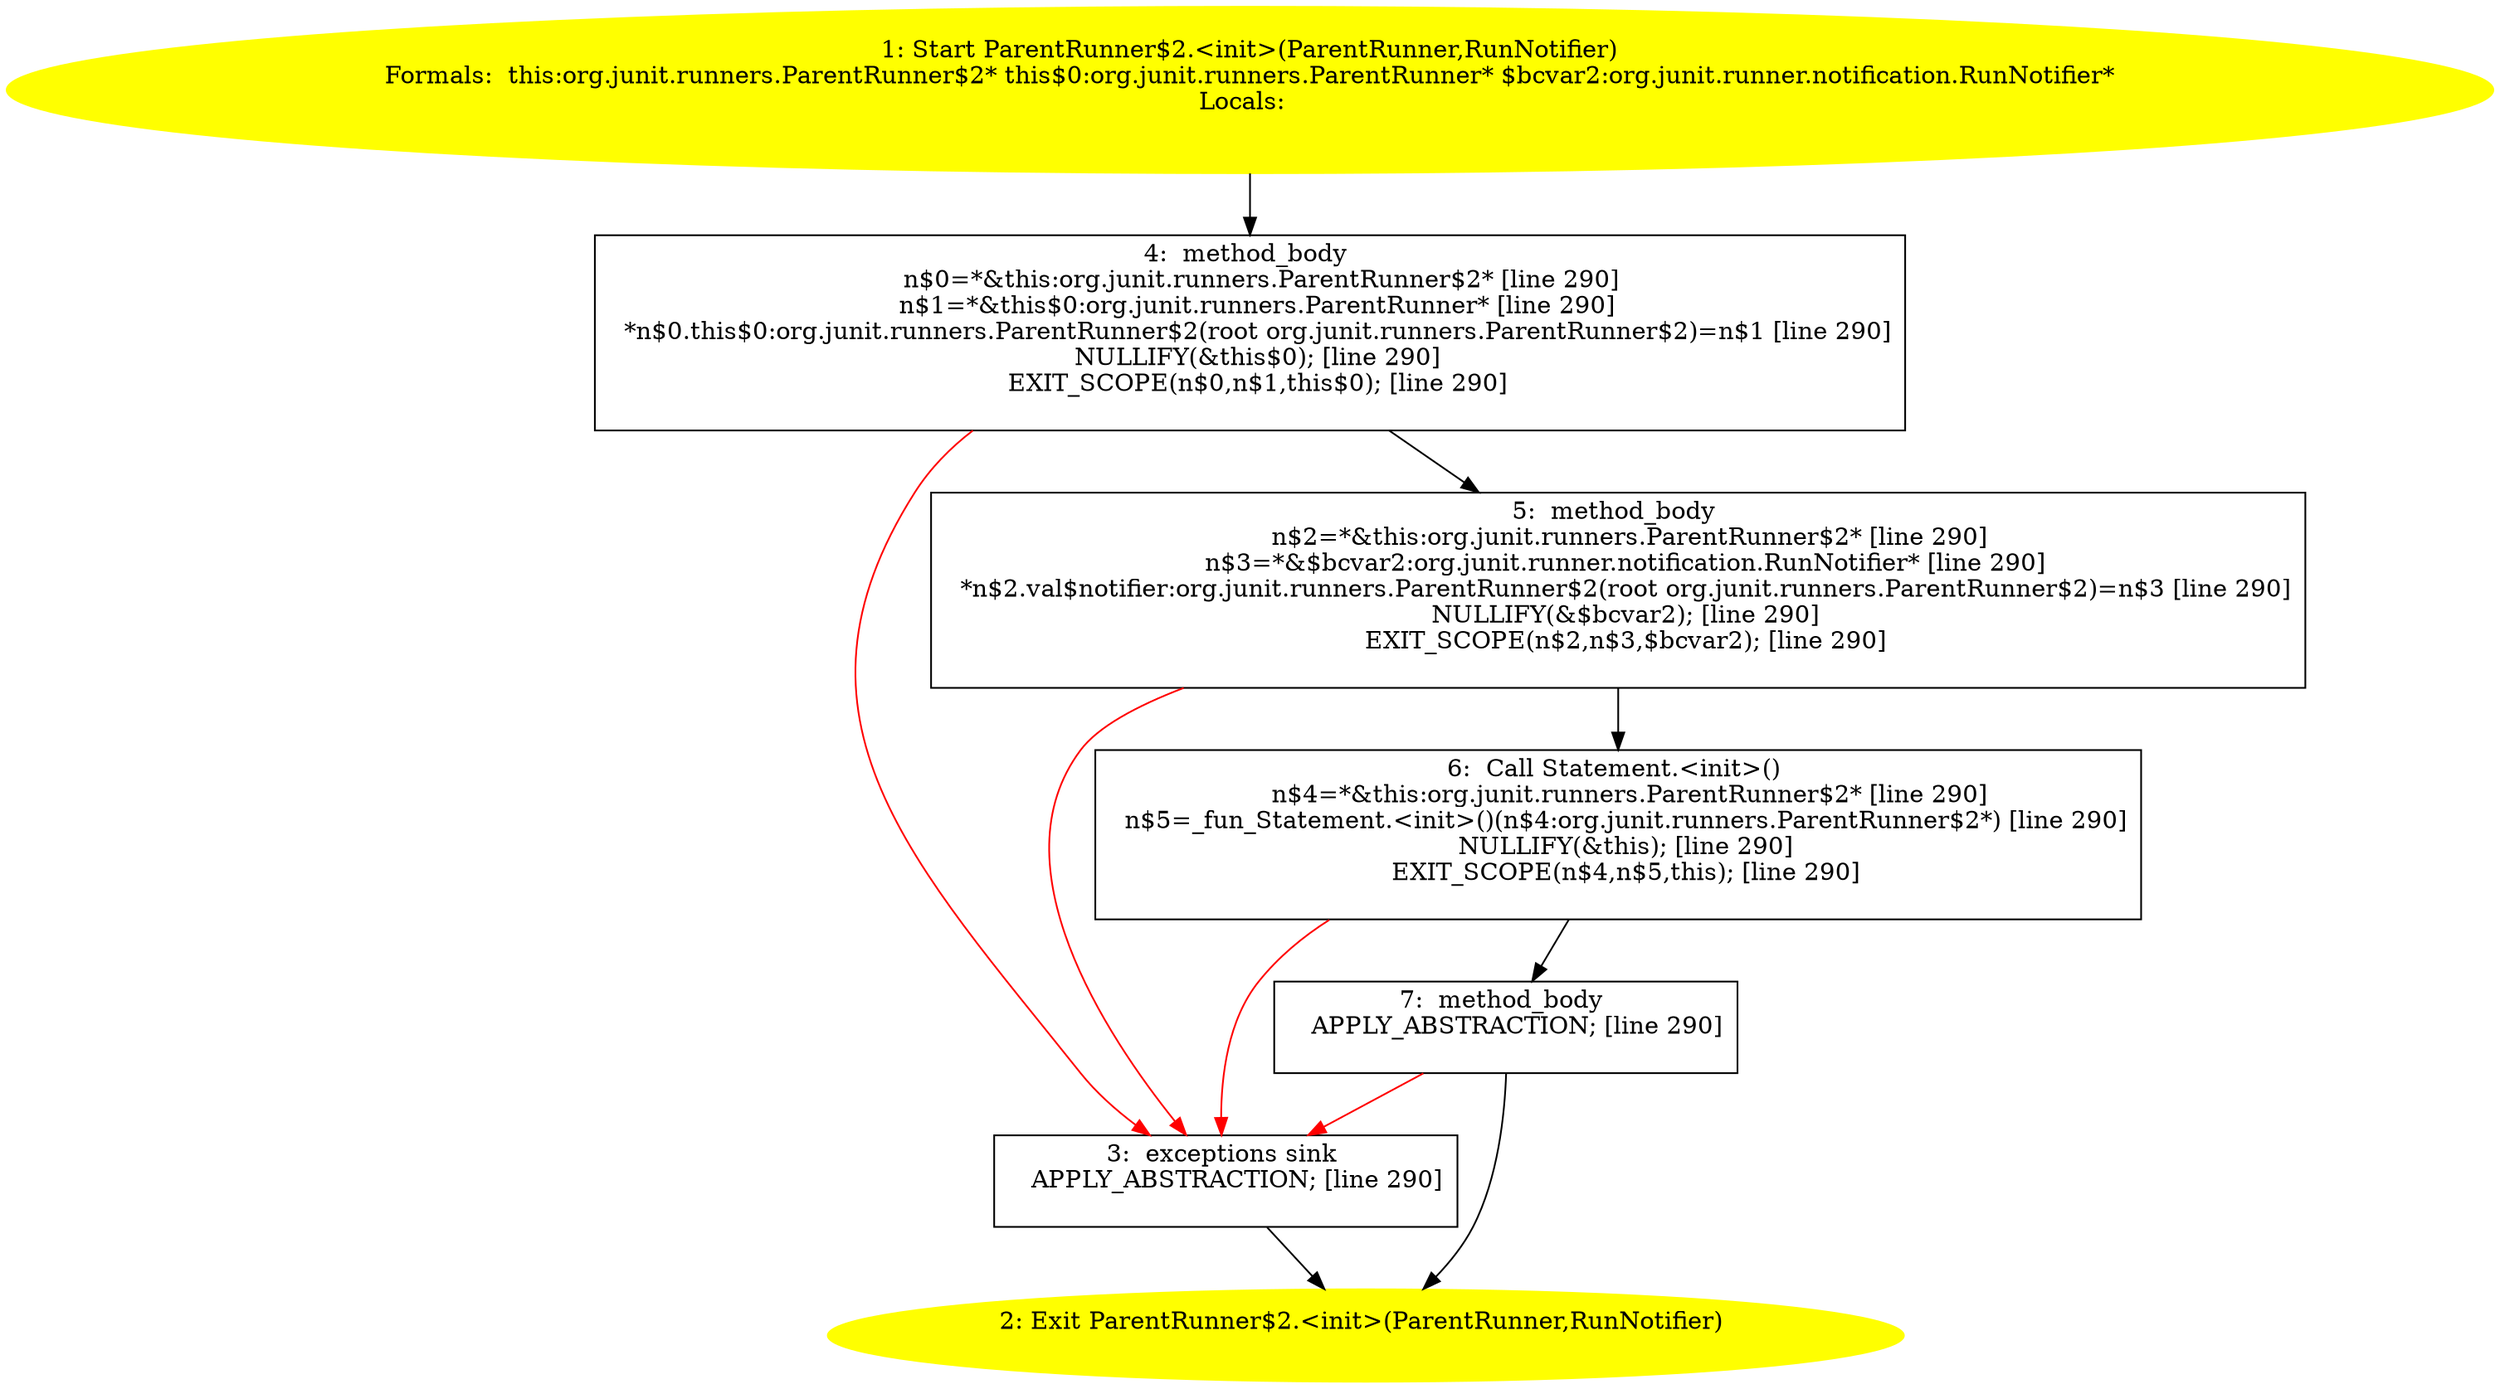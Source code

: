 /* @generated */
digraph cfg {
"org.junit.runners.ParentRunner$2.<init>(org.junit.runners.ParentRunner,org.junit.runner.notification.45d532d44d416981bb8a6387c9ff16a4_1" [label="1: Start ParentRunner$2.<init>(ParentRunner,RunNotifier)\nFormals:  this:org.junit.runners.ParentRunner$2* this$0:org.junit.runners.ParentRunner* $bcvar2:org.junit.runner.notification.RunNotifier*\nLocals:  \n  " color=yellow style=filled]
	

	 "org.junit.runners.ParentRunner$2.<init>(org.junit.runners.ParentRunner,org.junit.runner.notification.45d532d44d416981bb8a6387c9ff16a4_1" -> "org.junit.runners.ParentRunner$2.<init>(org.junit.runners.ParentRunner,org.junit.runner.notification.45d532d44d416981bb8a6387c9ff16a4_4" ;
"org.junit.runners.ParentRunner$2.<init>(org.junit.runners.ParentRunner,org.junit.runner.notification.45d532d44d416981bb8a6387c9ff16a4_2" [label="2: Exit ParentRunner$2.<init>(ParentRunner,RunNotifier) \n  " color=yellow style=filled]
	

"org.junit.runners.ParentRunner$2.<init>(org.junit.runners.ParentRunner,org.junit.runner.notification.45d532d44d416981bb8a6387c9ff16a4_3" [label="3:  exceptions sink \n   APPLY_ABSTRACTION; [line 290]\n " shape="box"]
	

	 "org.junit.runners.ParentRunner$2.<init>(org.junit.runners.ParentRunner,org.junit.runner.notification.45d532d44d416981bb8a6387c9ff16a4_3" -> "org.junit.runners.ParentRunner$2.<init>(org.junit.runners.ParentRunner,org.junit.runner.notification.45d532d44d416981bb8a6387c9ff16a4_2" ;
"org.junit.runners.ParentRunner$2.<init>(org.junit.runners.ParentRunner,org.junit.runner.notification.45d532d44d416981bb8a6387c9ff16a4_4" [label="4:  method_body \n   n$0=*&this:org.junit.runners.ParentRunner$2* [line 290]\n  n$1=*&this$0:org.junit.runners.ParentRunner* [line 290]\n  *n$0.this$0:org.junit.runners.ParentRunner$2(root org.junit.runners.ParentRunner$2)=n$1 [line 290]\n  NULLIFY(&this$0); [line 290]\n  EXIT_SCOPE(n$0,n$1,this$0); [line 290]\n " shape="box"]
	

	 "org.junit.runners.ParentRunner$2.<init>(org.junit.runners.ParentRunner,org.junit.runner.notification.45d532d44d416981bb8a6387c9ff16a4_4" -> "org.junit.runners.ParentRunner$2.<init>(org.junit.runners.ParentRunner,org.junit.runner.notification.45d532d44d416981bb8a6387c9ff16a4_5" ;
	 "org.junit.runners.ParentRunner$2.<init>(org.junit.runners.ParentRunner,org.junit.runner.notification.45d532d44d416981bb8a6387c9ff16a4_4" -> "org.junit.runners.ParentRunner$2.<init>(org.junit.runners.ParentRunner,org.junit.runner.notification.45d532d44d416981bb8a6387c9ff16a4_3" [color="red" ];
"org.junit.runners.ParentRunner$2.<init>(org.junit.runners.ParentRunner,org.junit.runner.notification.45d532d44d416981bb8a6387c9ff16a4_5" [label="5:  method_body \n   n$2=*&this:org.junit.runners.ParentRunner$2* [line 290]\n  n$3=*&$bcvar2:org.junit.runner.notification.RunNotifier* [line 290]\n  *n$2.val$notifier:org.junit.runners.ParentRunner$2(root org.junit.runners.ParentRunner$2)=n$3 [line 290]\n  NULLIFY(&$bcvar2); [line 290]\n  EXIT_SCOPE(n$2,n$3,$bcvar2); [line 290]\n " shape="box"]
	

	 "org.junit.runners.ParentRunner$2.<init>(org.junit.runners.ParentRunner,org.junit.runner.notification.45d532d44d416981bb8a6387c9ff16a4_5" -> "org.junit.runners.ParentRunner$2.<init>(org.junit.runners.ParentRunner,org.junit.runner.notification.45d532d44d416981bb8a6387c9ff16a4_6" ;
	 "org.junit.runners.ParentRunner$2.<init>(org.junit.runners.ParentRunner,org.junit.runner.notification.45d532d44d416981bb8a6387c9ff16a4_5" -> "org.junit.runners.ParentRunner$2.<init>(org.junit.runners.ParentRunner,org.junit.runner.notification.45d532d44d416981bb8a6387c9ff16a4_3" [color="red" ];
"org.junit.runners.ParentRunner$2.<init>(org.junit.runners.ParentRunner,org.junit.runner.notification.45d532d44d416981bb8a6387c9ff16a4_6" [label="6:  Call Statement.<init>() \n   n$4=*&this:org.junit.runners.ParentRunner$2* [line 290]\n  n$5=_fun_Statement.<init>()(n$4:org.junit.runners.ParentRunner$2*) [line 290]\n  NULLIFY(&this); [line 290]\n  EXIT_SCOPE(n$4,n$5,this); [line 290]\n " shape="box"]
	

	 "org.junit.runners.ParentRunner$2.<init>(org.junit.runners.ParentRunner,org.junit.runner.notification.45d532d44d416981bb8a6387c9ff16a4_6" -> "org.junit.runners.ParentRunner$2.<init>(org.junit.runners.ParentRunner,org.junit.runner.notification.45d532d44d416981bb8a6387c9ff16a4_7" ;
	 "org.junit.runners.ParentRunner$2.<init>(org.junit.runners.ParentRunner,org.junit.runner.notification.45d532d44d416981bb8a6387c9ff16a4_6" -> "org.junit.runners.ParentRunner$2.<init>(org.junit.runners.ParentRunner,org.junit.runner.notification.45d532d44d416981bb8a6387c9ff16a4_3" [color="red" ];
"org.junit.runners.ParentRunner$2.<init>(org.junit.runners.ParentRunner,org.junit.runner.notification.45d532d44d416981bb8a6387c9ff16a4_7" [label="7:  method_body \n   APPLY_ABSTRACTION; [line 290]\n " shape="box"]
	

	 "org.junit.runners.ParentRunner$2.<init>(org.junit.runners.ParentRunner,org.junit.runner.notification.45d532d44d416981bb8a6387c9ff16a4_7" -> "org.junit.runners.ParentRunner$2.<init>(org.junit.runners.ParentRunner,org.junit.runner.notification.45d532d44d416981bb8a6387c9ff16a4_2" ;
	 "org.junit.runners.ParentRunner$2.<init>(org.junit.runners.ParentRunner,org.junit.runner.notification.45d532d44d416981bb8a6387c9ff16a4_7" -> "org.junit.runners.ParentRunner$2.<init>(org.junit.runners.ParentRunner,org.junit.runner.notification.45d532d44d416981bb8a6387c9ff16a4_3" [color="red" ];
}
